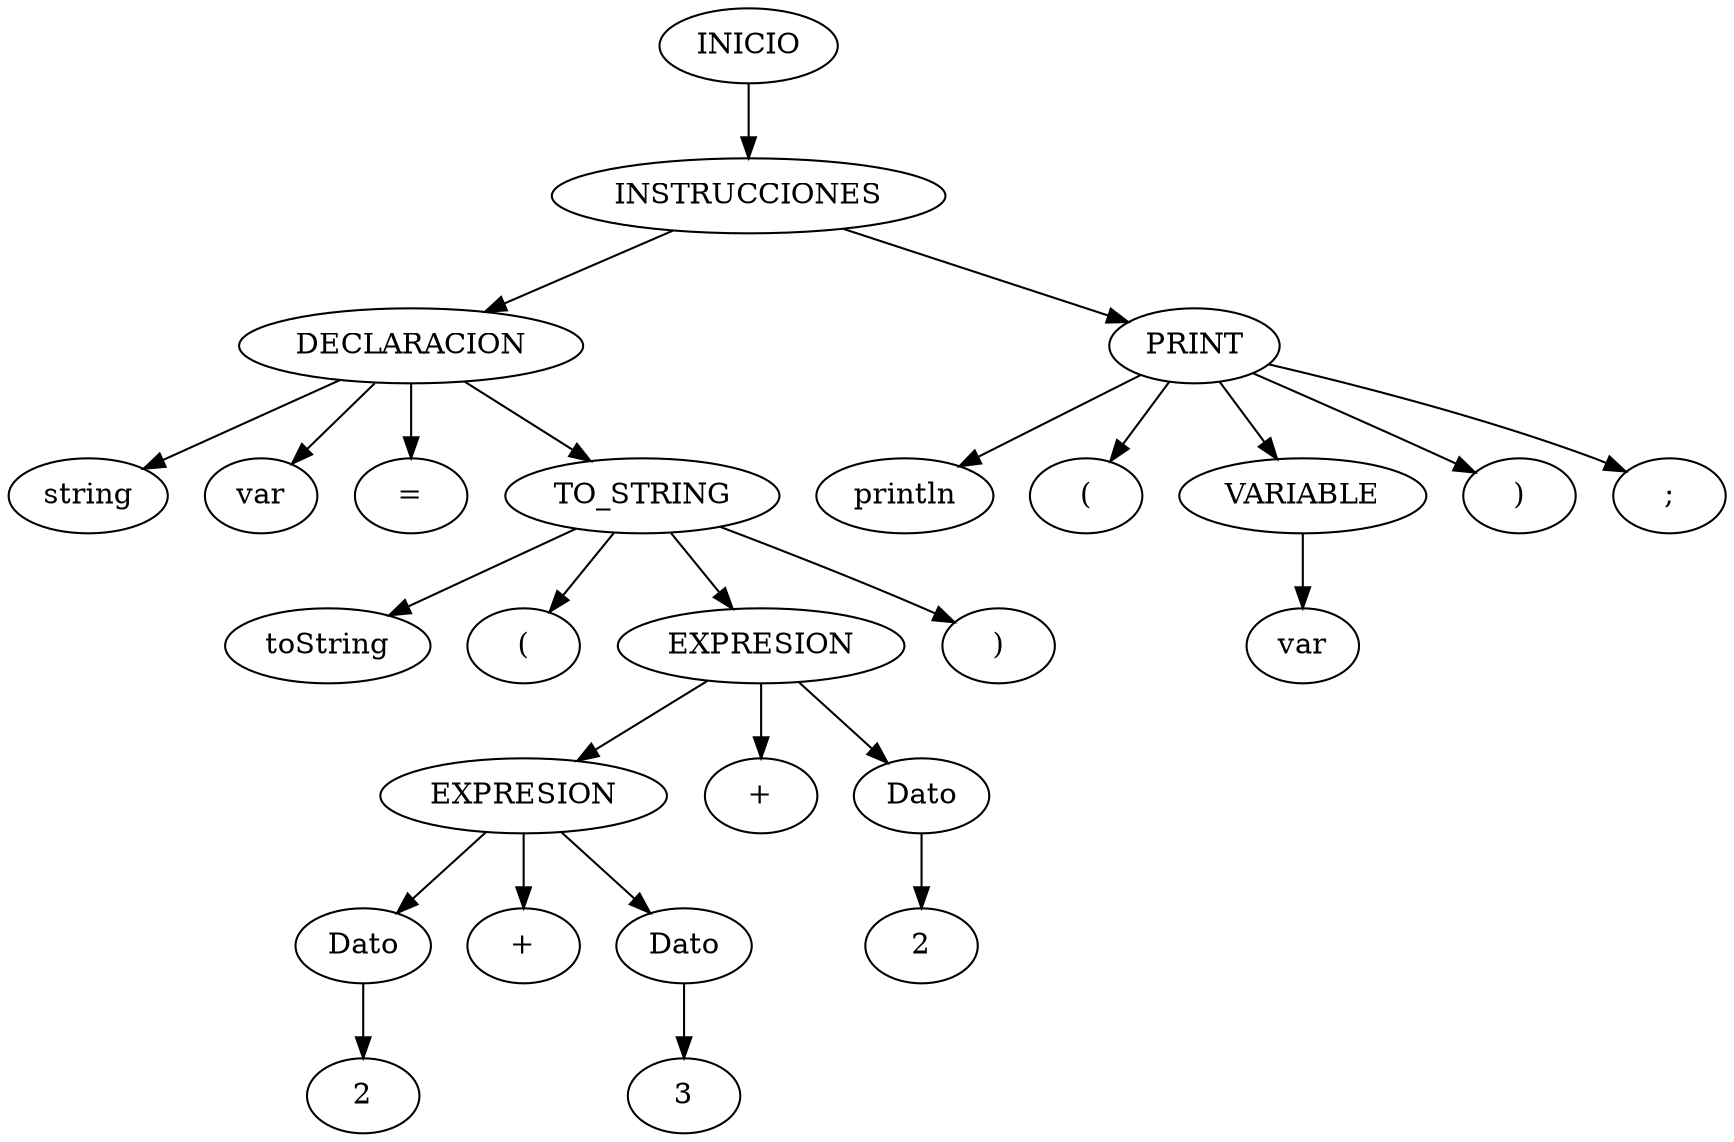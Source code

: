 digraph arbolAST{ 
      n0[label="INICIO"];
      n1[label="INSTRUCCIONES"];
      n0 -> n1;
n2[label="DECLARACION"];
      n1 -> n2;
n3[label="string"];
      n2 -> n3;
n4[label="var"];
      n2 -> n4;
n5[label="="];
      n2 -> n5;
n6[label="TO_STRING"];
      n2 -> n6;
n7[label="toString"];
      n6 -> n7;
n8[label="("];
      n6 -> n8;
n9[label="EXPRESION"];
      n6 -> n9;
n10[label="EXPRESION"];
      n9 -> n10;
n11[label="Dato"];
      n10 -> n11;
n12[label="2"];
      n11 -> n12;
n13[label="+"];
      n10 -> n13;
n14[label="Dato"];
      n10 -> n14;
n15[label="3"];
      n14 -> n15;
n16[label="+"];
      n9 -> n16;
n17[label="Dato"];
      n9 -> n17;
n18[label="2"];
      n17 -> n18;
n19[label=")"];
      n6 -> n19;
n20[label="PRINT"];
      n1 -> n20;
n21[label="println"];
      n20 -> n21;
n22[label="("];
      n20 -> n22;
n23[label="VARIABLE"];
      n20 -> n23;
n24[label="var"];
      n23 -> n24;
n25[label=")"];
      n20 -> n25;
n26[label=";"];
      n20 -> n26;

    }